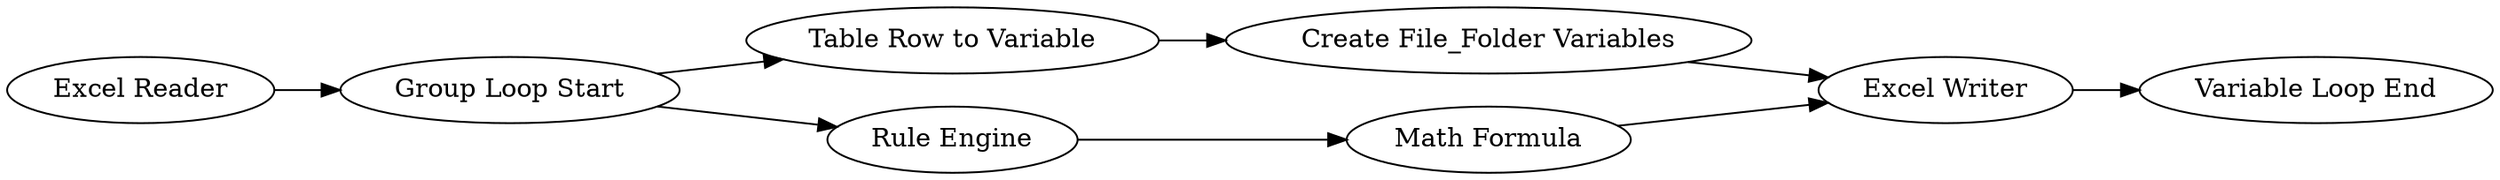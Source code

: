 digraph {
	56 -> 51
	1 -> 56
	47 -> 57
	45 -> 47
	54 -> 47
	56 -> 44
	44 -> 45
	51 -> 54
	57 [label="Variable Loop End"]
	1 [label="Excel Reader"]
	44 [label="Rule Engine"]
	51 [label="Table Row to Variable"]
	47 [label="Excel Writer"]
	56 [label="Group Loop Start"]
	54 [label="Create File_Folder Variables"]
	45 [label="Math Formula"]
	rankdir=LR
}
